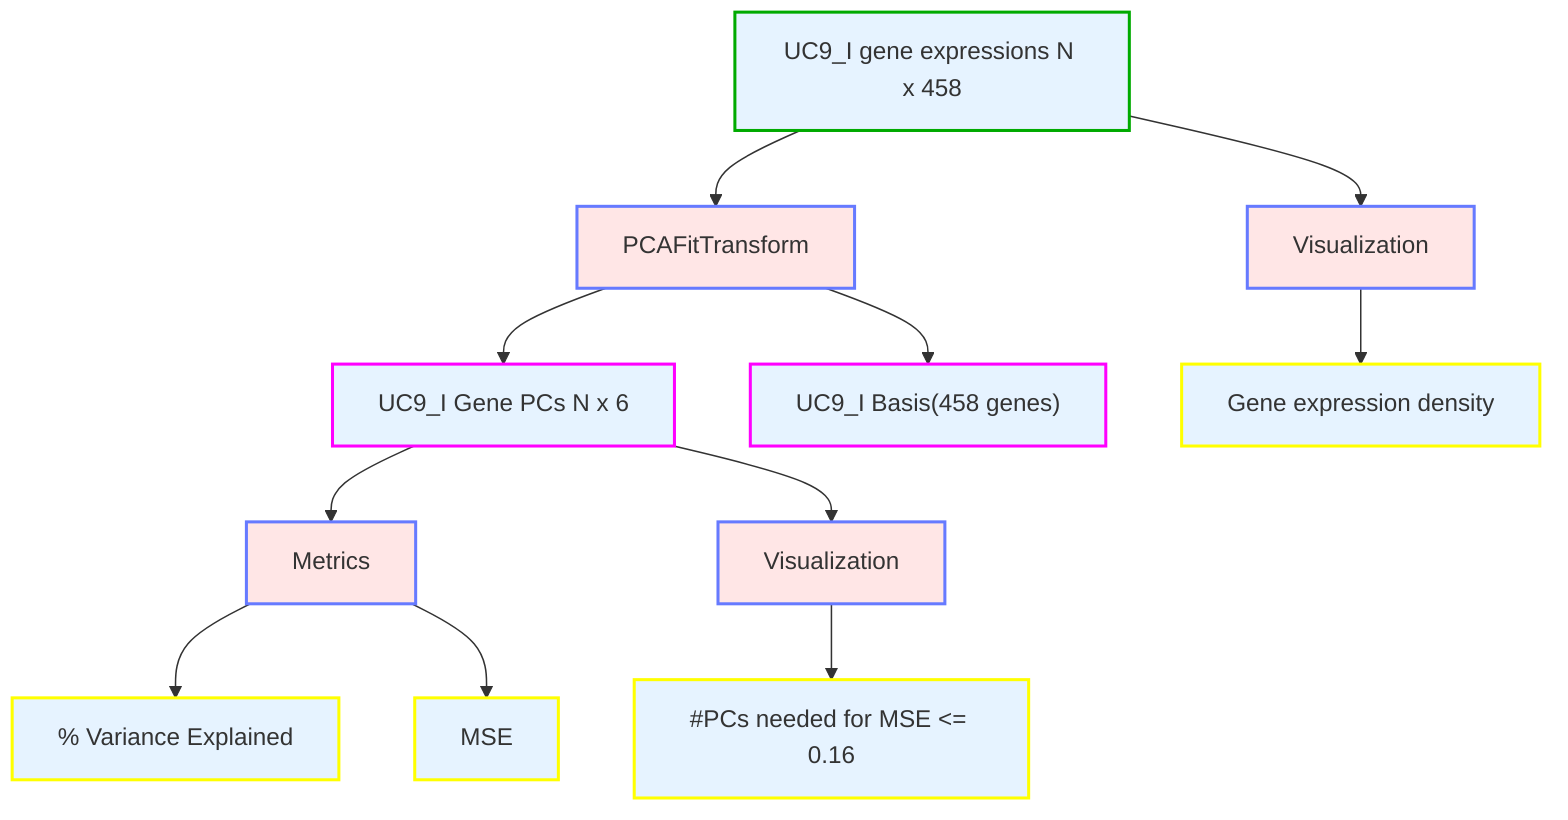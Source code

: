%%{init: {'themeVariables': {'nodeTextColor':'#000'}}}%%
flowchart TD
    classDef data fill:#e6f3ff,stroke:#66b3ff,stroke-width:2px
    classDef op fill:#ffe6e6,stroke:#667aff,stroke-width:2px,shape:round-rect
    classDef inputData fill:#e6f3ff,stroke:#00AA00,stroke-width:2px
    classDef outputData fill:#e6f3ff,stroke:#FF00FF,stroke-width:2px
    classDef outputMetric fill:#e6f3ff,stroke:#FFFF00,stroke-width:2px

    data7["UC9_I gene expressions N x 458"]:::inputData
    data7 --> op5["PCAFitTransform"]:::op
    op5 --> data8["UC9_I Gene PCs N x 6"]:::outputData
    op5 --> data9["UC9_I Basis(458 genes)"]:::outputData

    op3aa["Visualization"]:::op
    data3aagp["Gene expression density"]:::outputMetric
    data7 --> op3aa --> data3aagp
    op3gpa["Metrics"]:::op
    op3bgp["Visualization"]:::op
    data3agp["MSE"]:::outputMetric
    data3bgp["% Variance Explained"]:::outputMetric
    data4cgp["#PCs needed for MSE <= 0.16"]:::outputMetric
    data8 --> op3gpa --> data3bgp & data3agp
    data8 --> op3bgp --> data4cgp